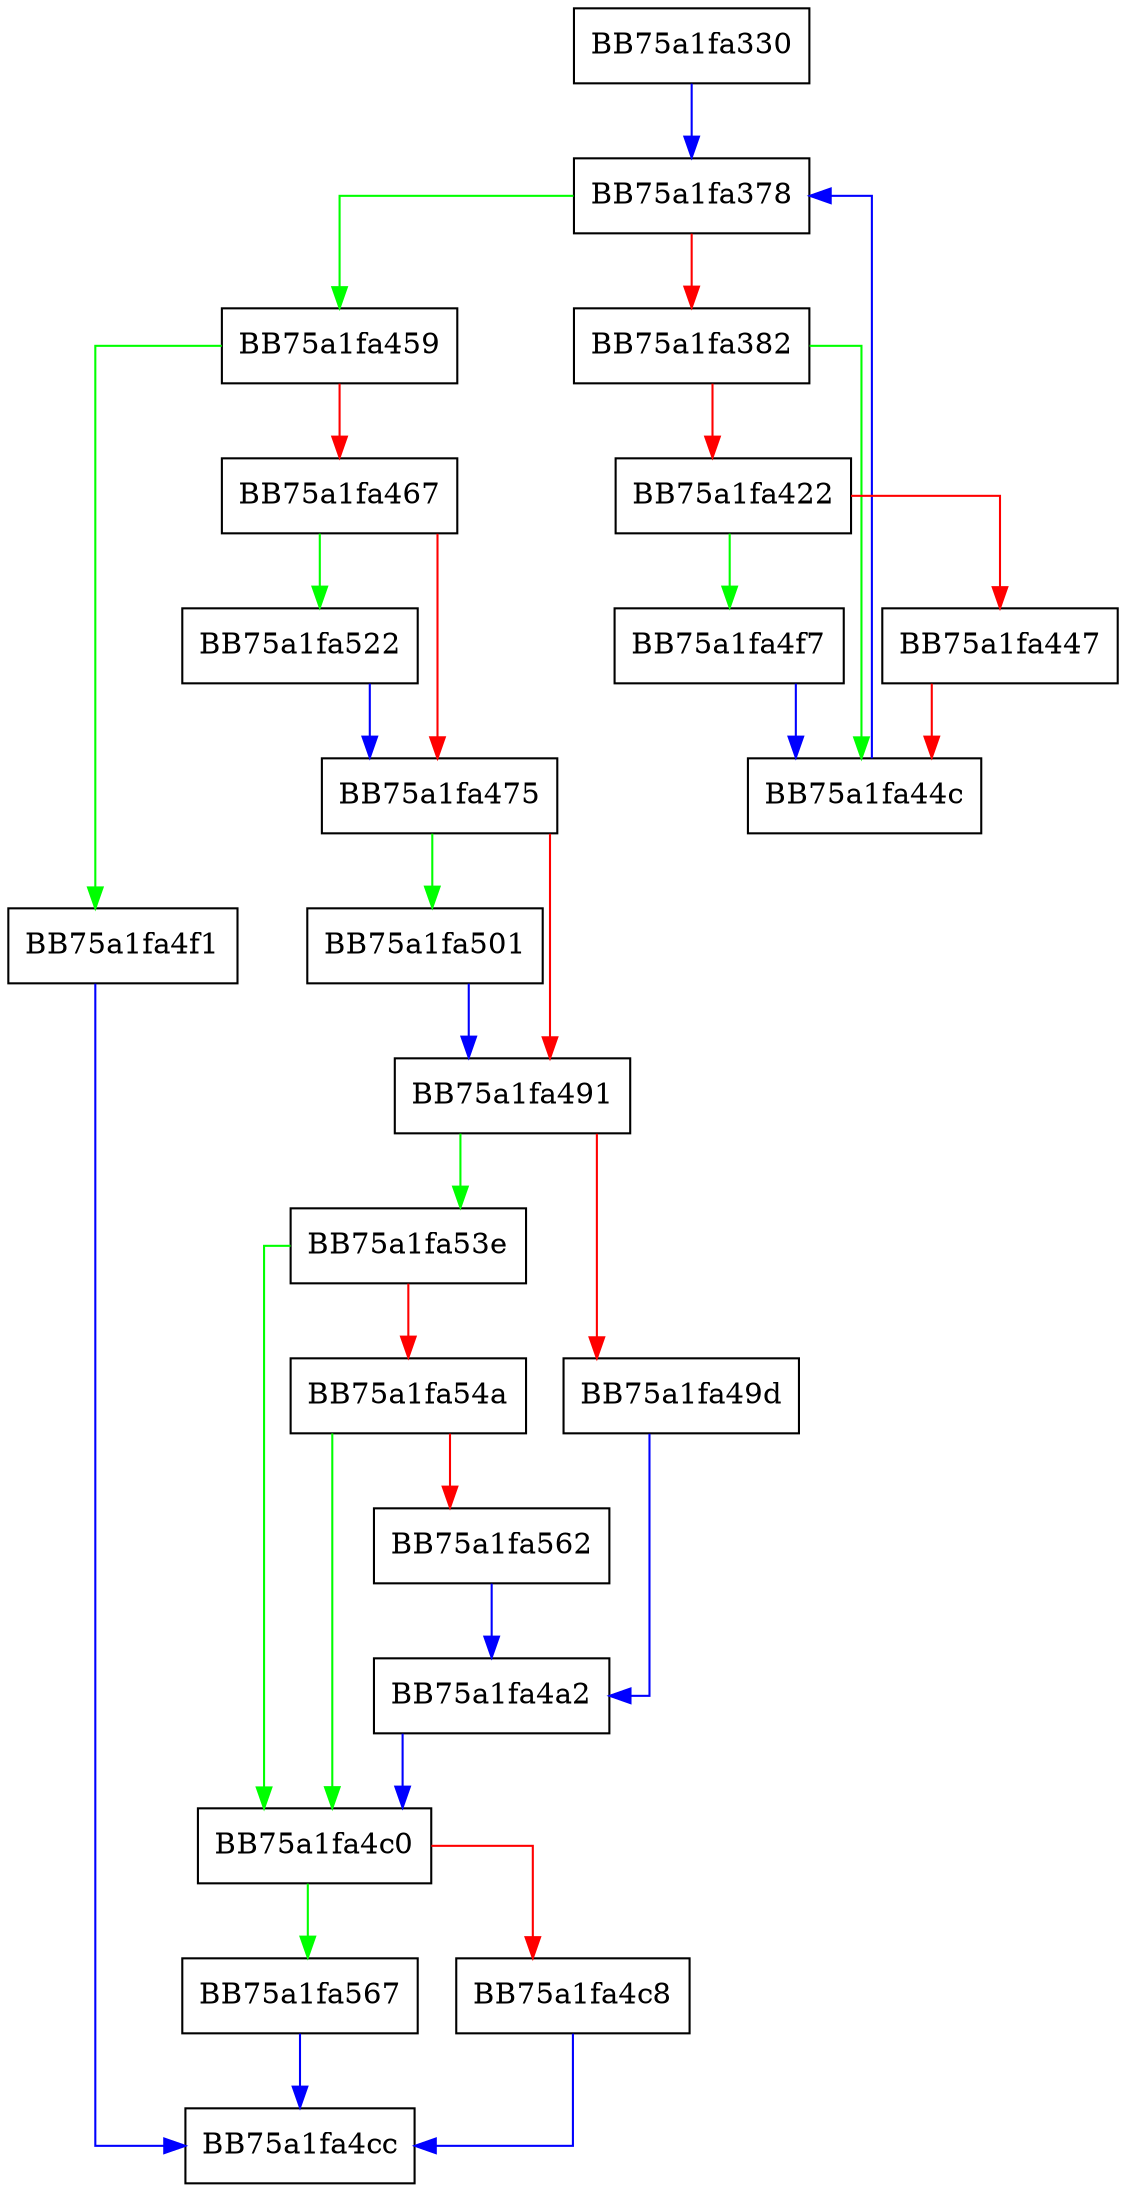 digraph MpFinalizeAggregation {
  node [shape="box"];
  graph [splines=ortho];
  BB75a1fa330 -> BB75a1fa378 [color="blue"];
  BB75a1fa378 -> BB75a1fa459 [color="green"];
  BB75a1fa378 -> BB75a1fa382 [color="red"];
  BB75a1fa382 -> BB75a1fa44c [color="green"];
  BB75a1fa382 -> BB75a1fa422 [color="red"];
  BB75a1fa422 -> BB75a1fa4f7 [color="green"];
  BB75a1fa422 -> BB75a1fa447 [color="red"];
  BB75a1fa447 -> BB75a1fa44c [color="red"];
  BB75a1fa44c -> BB75a1fa378 [color="blue"];
  BB75a1fa459 -> BB75a1fa4f1 [color="green"];
  BB75a1fa459 -> BB75a1fa467 [color="red"];
  BB75a1fa467 -> BB75a1fa522 [color="green"];
  BB75a1fa467 -> BB75a1fa475 [color="red"];
  BB75a1fa475 -> BB75a1fa501 [color="green"];
  BB75a1fa475 -> BB75a1fa491 [color="red"];
  BB75a1fa491 -> BB75a1fa53e [color="green"];
  BB75a1fa491 -> BB75a1fa49d [color="red"];
  BB75a1fa49d -> BB75a1fa4a2 [color="blue"];
  BB75a1fa4a2 -> BB75a1fa4c0 [color="blue"];
  BB75a1fa4c0 -> BB75a1fa567 [color="green"];
  BB75a1fa4c0 -> BB75a1fa4c8 [color="red"];
  BB75a1fa4c8 -> BB75a1fa4cc [color="blue"];
  BB75a1fa4f1 -> BB75a1fa4cc [color="blue"];
  BB75a1fa4f7 -> BB75a1fa44c [color="blue"];
  BB75a1fa501 -> BB75a1fa491 [color="blue"];
  BB75a1fa522 -> BB75a1fa475 [color="blue"];
  BB75a1fa53e -> BB75a1fa4c0 [color="green"];
  BB75a1fa53e -> BB75a1fa54a [color="red"];
  BB75a1fa54a -> BB75a1fa4c0 [color="green"];
  BB75a1fa54a -> BB75a1fa562 [color="red"];
  BB75a1fa562 -> BB75a1fa4a2 [color="blue"];
  BB75a1fa567 -> BB75a1fa4cc [color="blue"];
}